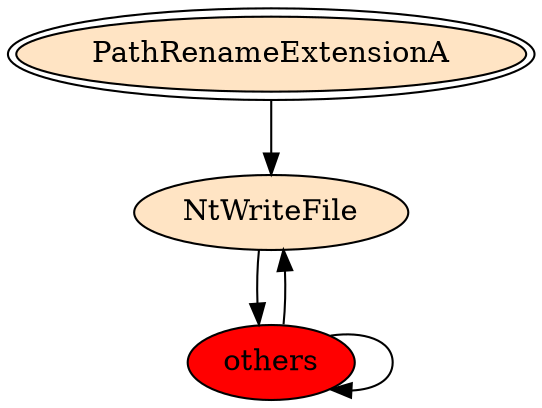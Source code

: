 digraph "./REPORTS/3921/API_PER_CATEGORY/PathRenameExtension.exe_4512_Files and I_O (Local file system)_API_per_Category_Transition_Matrix" {
	PathRenameExtensionA [label=PathRenameExtensionA fillcolor=bisque peripheries=2 style=filled]
	NtWriteFile [label=NtWriteFile fillcolor=bisque style=filled]
	PathRenameExtensionA -> NtWriteFile [label=""]
	others [label=others fillcolor=red style=filled]
	NtWriteFile -> others [label=""]
	others -> NtWriteFile [label=""]
	others -> others [label=""]
}
